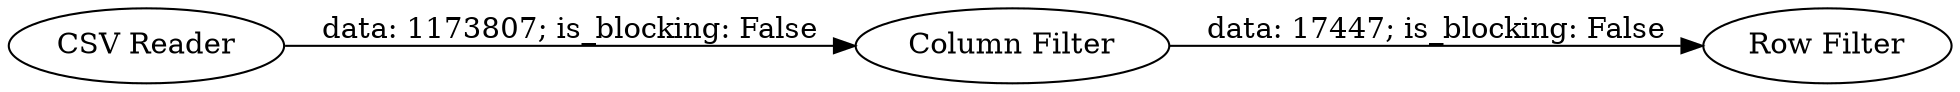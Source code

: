 digraph {
	"6245339264820622550_2" [label="Column Filter"]
	"6245339264820622550_1" [label="CSV Reader"]
	"6245339264820622550_3" [label="Row Filter"]
	"6245339264820622550_2" -> "6245339264820622550_3" [label="data: 17447; is_blocking: False"]
	"6245339264820622550_1" -> "6245339264820622550_2" [label="data: 1173807; is_blocking: False"]
	rankdir=LR
}
